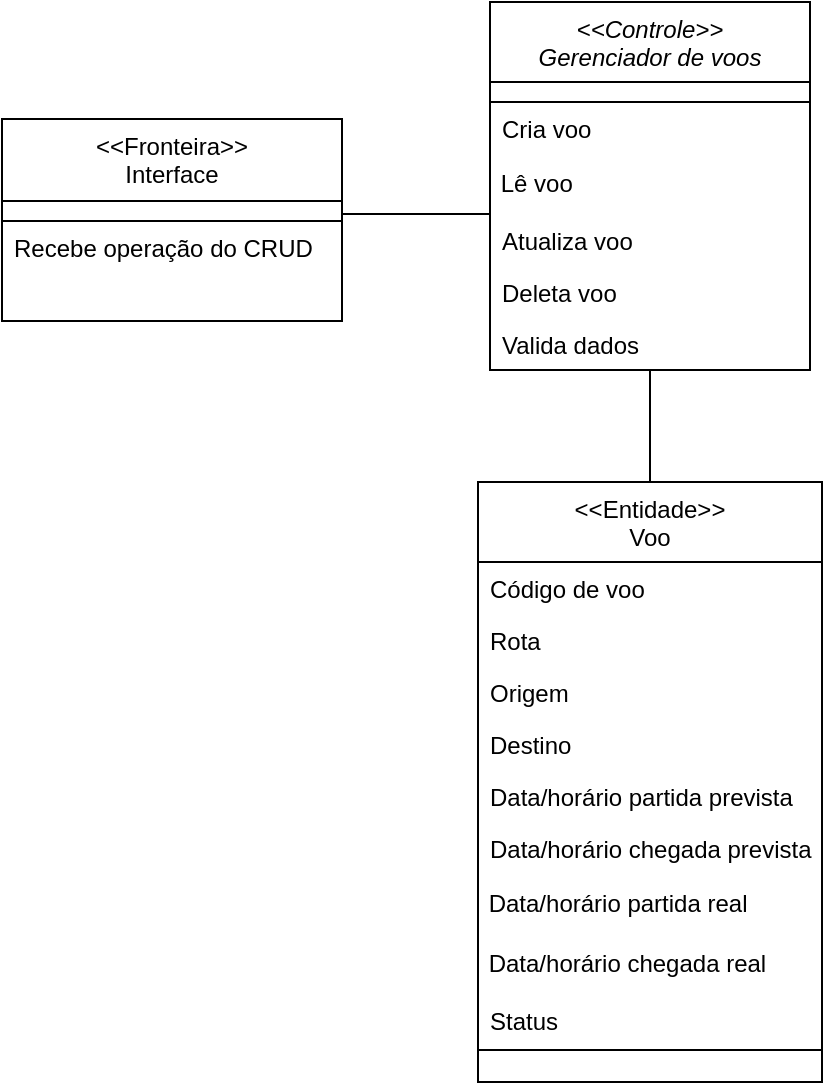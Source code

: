 <mxfile version="20.3.0" type="google"><diagram id="C5RBs43oDa-KdzZeNtuy" name="Page-1"><mxGraphModel grid="1" page="1" gridSize="10" guides="1" tooltips="1" connect="1" arrows="1" fold="1" pageScale="1" pageWidth="827" pageHeight="1169" math="0" shadow="0"><root><mxCell id="WIyWlLk6GJQsqaUBKTNV-0"/><mxCell id="WIyWlLk6GJQsqaUBKTNV-1" parent="WIyWlLk6GJQsqaUBKTNV-0"/><mxCell id="zkfFHV4jXpPFQw0GAbJ--0" value="&lt;&lt;Controle&gt;&gt;&#10;Gerenciador de voos" style="swimlane;fontStyle=2;align=center;verticalAlign=top;childLayout=stackLayout;horizontal=1;startSize=50;horizontalStack=0;resizeParent=1;resizeLast=0;collapsible=1;marginBottom=0;rounded=0;shadow=0;strokeWidth=1;" vertex="1" parent="WIyWlLk6GJQsqaUBKTNV-1"><mxGeometry x="334" y="120" width="160" height="184" as="geometry"><mxRectangle x="230" y="140" width="160" height="26" as="alternateBounds"/></mxGeometry></mxCell><mxCell id="oUyDXpkwcGYTOZBMuGeo-34" value="" style="endArrow=none;html=1;rounded=0;" edge="1" parent="zkfFHV4jXpPFQw0GAbJ--0"><mxGeometry width="50" height="50" relative="1" as="geometry"><mxPoint y="40" as="sourcePoint"/><mxPoint x="160" y="40" as="targetPoint"/></mxGeometry></mxCell><mxCell id="zkfFHV4jXpPFQw0GAbJ--5" value="Cria voo" style="text;align=left;verticalAlign=top;spacingLeft=4;spacingRight=4;overflow=hidden;rotatable=0;points=[[0,0.5],[1,0.5]];portConstraint=eastwest;" vertex="1" parent="zkfFHV4jXpPFQw0GAbJ--0"><mxGeometry y="50" width="160" height="26" as="geometry"/></mxCell><mxCell id="oUyDXpkwcGYTOZBMuGeo-26" value="&amp;nbsp;Lê voo" style="text;html=1;strokeColor=none;fillColor=none;align=left;verticalAlign=middle;whiteSpace=wrap;rounded=0;" vertex="1" parent="zkfFHV4jXpPFQw0GAbJ--0"><mxGeometry y="76" width="160" height="30" as="geometry"/></mxCell><mxCell id="zkfFHV4jXpPFQw0GAbJ--3" value="Atualiza voo" style="text;align=left;verticalAlign=top;spacingLeft=4;spacingRight=4;overflow=hidden;rotatable=0;points=[[0,0.5],[1,0.5]];portConstraint=eastwest;rounded=0;shadow=0;html=0;" vertex="1" parent="zkfFHV4jXpPFQw0GAbJ--0"><mxGeometry y="106" width="160" height="26" as="geometry"/></mxCell><mxCell id="zkfFHV4jXpPFQw0GAbJ--2" value="Deleta voo" style="text;align=left;verticalAlign=top;spacingLeft=4;spacingRight=4;overflow=hidden;rotatable=0;points=[[0,0.5],[1,0.5]];portConstraint=eastwest;rounded=0;shadow=0;html=0;" vertex="1" parent="zkfFHV4jXpPFQw0GAbJ--0"><mxGeometry y="132" width="160" height="26" as="geometry"/></mxCell><mxCell id="zkfFHV4jXpPFQw0GAbJ--1" value="Valida dados" style="text;align=left;verticalAlign=top;spacingLeft=4;spacingRight=4;overflow=hidden;rotatable=0;points=[[0,0.5],[1,0.5]];portConstraint=eastwest;" vertex="1" parent="zkfFHV4jXpPFQw0GAbJ--0"><mxGeometry y="158" width="160" height="26" as="geometry"/></mxCell><mxCell id="zkfFHV4jXpPFQw0GAbJ--17" value="&lt;&lt;Entidade&gt;&gt;&#10;Voo" style="swimlane;fontStyle=0;align=center;verticalAlign=top;childLayout=stackLayout;horizontal=1;startSize=40;horizontalStack=0;resizeParent=1;resizeLast=0;collapsible=1;marginBottom=0;rounded=0;shadow=0;strokeWidth=1;" vertex="1" parent="WIyWlLk6GJQsqaUBKTNV-1"><mxGeometry x="328" y="360" width="172" height="300" as="geometry"><mxRectangle x="550" y="140" width="160" height="26" as="alternateBounds"/></mxGeometry></mxCell><mxCell id="zkfFHV4jXpPFQw0GAbJ--18" value="Código de voo" style="text;align=left;verticalAlign=top;spacingLeft=4;spacingRight=4;overflow=hidden;rotatable=0;points=[[0,0.5],[1,0.5]];portConstraint=eastwest;" vertex="1" parent="zkfFHV4jXpPFQw0GAbJ--17"><mxGeometry y="40" width="172" height="26" as="geometry"/></mxCell><mxCell id="zkfFHV4jXpPFQw0GAbJ--19" value="Rota" style="text;align=left;verticalAlign=top;spacingLeft=4;spacingRight=4;overflow=hidden;rotatable=0;points=[[0,0.5],[1,0.5]];portConstraint=eastwest;rounded=0;shadow=0;html=0;" vertex="1" parent="zkfFHV4jXpPFQw0GAbJ--17"><mxGeometry y="66" width="172" height="26" as="geometry"/></mxCell><mxCell id="zkfFHV4jXpPFQw0GAbJ--20" value="Origem" style="text;align=left;verticalAlign=top;spacingLeft=4;spacingRight=4;overflow=hidden;rotatable=0;points=[[0,0.5],[1,0.5]];portConstraint=eastwest;rounded=0;shadow=0;html=0;" vertex="1" parent="zkfFHV4jXpPFQw0GAbJ--17"><mxGeometry y="92" width="172" height="26" as="geometry"/></mxCell><mxCell id="zkfFHV4jXpPFQw0GAbJ--21" value="Destino" style="text;align=left;verticalAlign=top;spacingLeft=4;spacingRight=4;overflow=hidden;rotatable=0;points=[[0,0.5],[1,0.5]];portConstraint=eastwest;rounded=0;shadow=0;html=0;" vertex="1" parent="zkfFHV4jXpPFQw0GAbJ--17"><mxGeometry y="118" width="172" height="26" as="geometry"/></mxCell><mxCell id="zkfFHV4jXpPFQw0GAbJ--22" value="Data/horário partida prevista" style="text;align=left;verticalAlign=top;spacingLeft=4;spacingRight=4;overflow=hidden;rotatable=0;points=[[0,0.5],[1,0.5]];portConstraint=eastwest;rounded=0;shadow=0;html=0;" vertex="1" parent="zkfFHV4jXpPFQw0GAbJ--17"><mxGeometry y="144" width="172" height="26" as="geometry"/></mxCell><mxCell id="zkfFHV4jXpPFQw0GAbJ--24" value="Data/horário chegada prevista" style="text;align=left;verticalAlign=top;spacingLeft=4;spacingRight=4;overflow=hidden;rotatable=0;points=[[0,0.5],[1,0.5]];portConstraint=eastwest;" vertex="1" parent="zkfFHV4jXpPFQw0GAbJ--17"><mxGeometry y="170" width="172" height="26" as="geometry"/></mxCell><mxCell id="oUyDXpkwcGYTOZBMuGeo-21" value="&amp;nbsp;Data/horário partida real" style="text;html=1;strokeColor=none;fillColor=none;align=left;verticalAlign=middle;whiteSpace=wrap;rounded=0;" vertex="1" parent="zkfFHV4jXpPFQw0GAbJ--17"><mxGeometry y="196" width="172" height="30" as="geometry"/></mxCell><mxCell id="oUyDXpkwcGYTOZBMuGeo-22" value="&amp;nbsp;Data/horário chegada real" style="text;html=1;strokeColor=none;fillColor=none;align=left;verticalAlign=middle;whiteSpace=wrap;rounded=0;" vertex="1" parent="zkfFHV4jXpPFQw0GAbJ--17"><mxGeometry y="226" width="172" height="30" as="geometry"/></mxCell><mxCell id="zkfFHV4jXpPFQw0GAbJ--25" value="Status" style="text;align=left;verticalAlign=top;spacingLeft=4;spacingRight=4;overflow=hidden;rotatable=0;points=[[0,0.5],[1,0.5]];portConstraint=eastwest;" vertex="1" parent="zkfFHV4jXpPFQw0GAbJ--17"><mxGeometry y="256" width="172" height="28" as="geometry"/></mxCell><mxCell id="oUyDXpkwcGYTOZBMuGeo-33" value="" style="endArrow=none;html=1;rounded=0;entryX=1;entryY=1;entryDx=0;entryDy=0;entryPerimeter=0;exitX=-0.006;exitY=1;exitDx=0;exitDy=0;exitPerimeter=0;" edge="1" parent="zkfFHV4jXpPFQw0GAbJ--17"><mxGeometry width="50" height="50" relative="1" as="geometry"><mxPoint y="284" as="sourcePoint"/><mxPoint x="172" y="284" as="targetPoint"/></mxGeometry></mxCell><mxCell id="oUyDXpkwcGYTOZBMuGeo-8" value="&lt;&lt;Fronteira&gt;&gt;&#10;Interface" style="swimlane;fontStyle=0;align=center;verticalAlign=top;childLayout=stackLayout;horizontal=1;startSize=51;horizontalStack=0;resizeParent=1;resizeLast=0;collapsible=1;marginBottom=0;rounded=0;shadow=0;strokeWidth=1;" vertex="1" parent="WIyWlLk6GJQsqaUBKTNV-1"><mxGeometry x="90" y="178.5" width="170" height="101" as="geometry"><mxRectangle x="550" y="140" width="160" height="26" as="alternateBounds"/></mxGeometry></mxCell><mxCell id="oUyDXpkwcGYTOZBMuGeo-35" value="" style="endArrow=none;html=1;rounded=0;entryX=1;entryY=0.172;entryDx=0;entryDy=0;entryPerimeter=0;" edge="1" parent="oUyDXpkwcGYTOZBMuGeo-8"><mxGeometry width="50" height="50" relative="1" as="geometry"><mxPoint y="41" as="sourcePoint"/><mxPoint x="170" y="41" as="targetPoint"/></mxGeometry></mxCell><mxCell id="oUyDXpkwcGYTOZBMuGeo-9" value="Recebe operação do CRUD" style="text;align=left;verticalAlign=top;spacingLeft=4;spacingRight=4;overflow=hidden;rotatable=0;points=[[0,0.5],[1,0.5]];portConstraint=eastwest;" vertex="1" parent="oUyDXpkwcGYTOZBMuGeo-8"><mxGeometry y="51" width="170" height="26" as="geometry"/></mxCell><mxCell id="oUyDXpkwcGYTOZBMuGeo-31" value="" style="endArrow=none;html=1;rounded=0;entryX=0.5;entryY=1;entryDx=0;entryDy=0;exitX=0.5;exitY=0;exitDx=0;exitDy=0;" edge="1" parent="WIyWlLk6GJQsqaUBKTNV-1" source="zkfFHV4jXpPFQw0GAbJ--17" target="zkfFHV4jXpPFQw0GAbJ--0"><mxGeometry width="50" height="50" relative="1" as="geometry"><mxPoint x="380" y="420" as="sourcePoint"/><mxPoint x="430" y="370" as="targetPoint"/></mxGeometry></mxCell><mxCell id="oUyDXpkwcGYTOZBMuGeo-32" value="" style="endArrow=none;html=1;rounded=0;entryX=0;entryY=1;entryDx=0;entryDy=0;exitX=1;exitY=0.5;exitDx=0;exitDy=0;" edge="1" parent="WIyWlLk6GJQsqaUBKTNV-1" target="oUyDXpkwcGYTOZBMuGeo-26"><mxGeometry width="50" height="50" relative="1" as="geometry"><mxPoint x="260" y="226" as="sourcePoint"/><mxPoint x="334" y="210" as="targetPoint"/></mxGeometry></mxCell></root></mxGraphModel></diagram></mxfile>